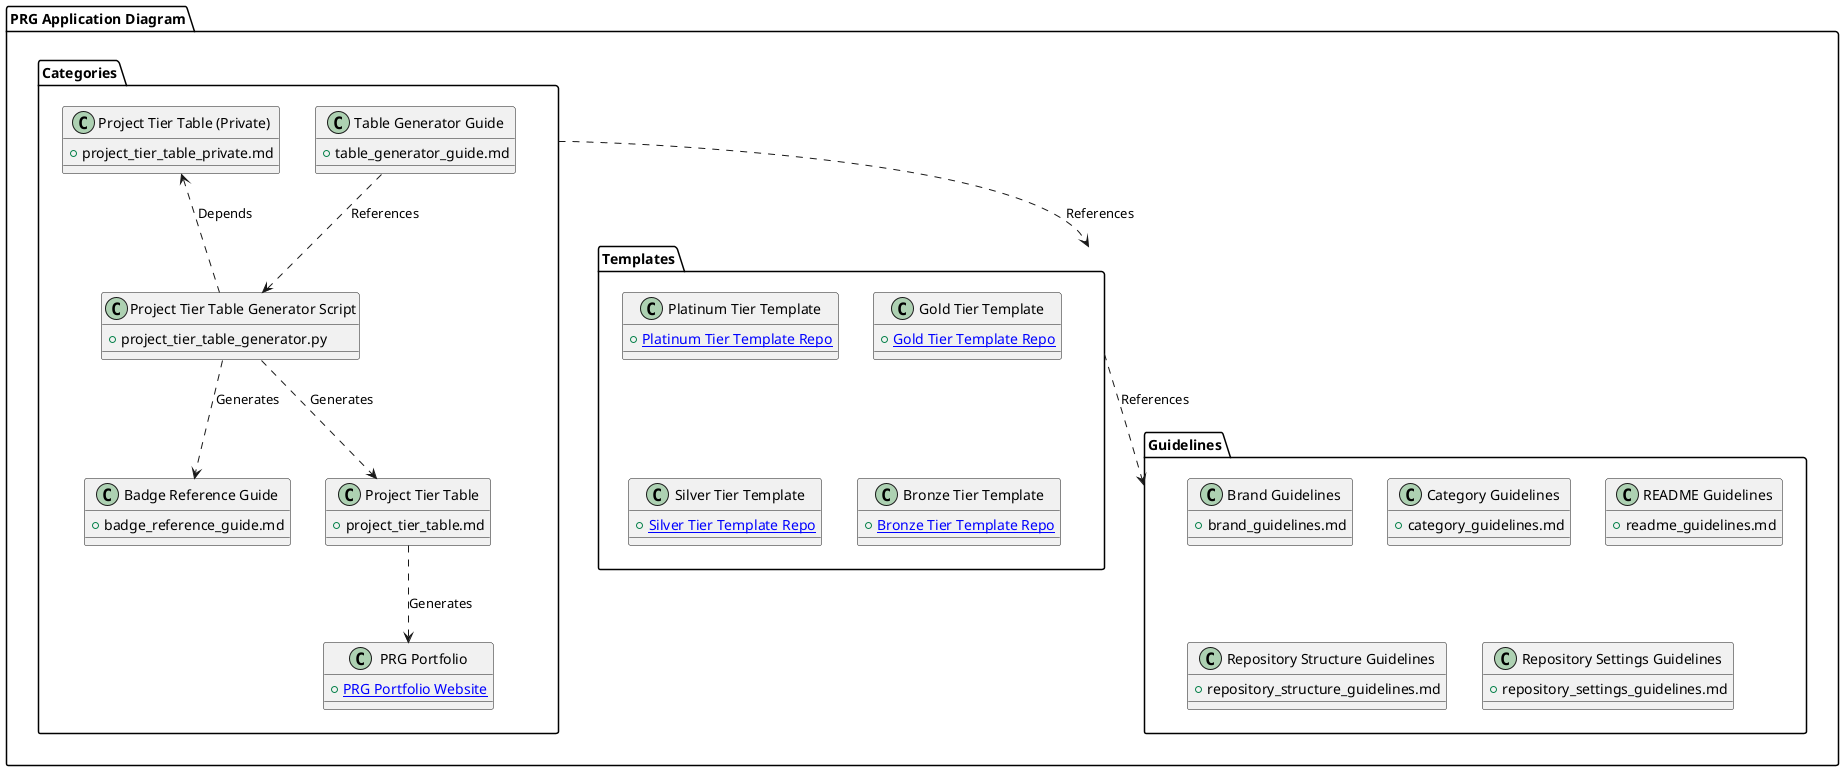 @startuml prg_package_diagram
package "PRG Application Diagram" {
    package "Categories" {
        class "Table Generator Guide" as Table_Generator_Guide {
            + table_generator_guide.md
        }
        class "Badge Reference Guide" as Badge_Reference_Guide {
            + badge_reference_guide.md
        }
        class "Project Tier Table (Private)" as Private_Project_Tier_Table {
            + project_tier_table_private.md
        }
        class "Project Tier Table" as Project_Tier_Table {
            + project_tier_table.md
        }
        class "Project Tier Table Generator Script" as Project_Tier_Table_Generator {
            + project_tier_table_generator.py
        }
        class "PRG Portfolio" as PRG_Portfolio {
            + [[https://prgportfolio PRG Portfolio Website]]
        }
    }

    package "Guidelines" {
        class "Brand Guidelines" {
            + brand_guidelines.md
        }
        class "Category Guidelines" {
            + category_guidelines.md
        }
        class "README Guidelines" {
            + readme_guidelines.md
        }
        class "Repository Structure Guidelines" {
            + repository_structure_guidelines.md
        }
        class "Repository Settings Guidelines" {
            + repository_settings_guidelines.md
        }

    }

    package "Templates" {
        class "Platinum Tier Template" {
            +[[https://github.com/scottgriv/PRG-Platinum-Tier-Template Platinum Tier Template Repo]]
        }
        class "Gold Tier Template" {
            +[[https://github.com/scottgriv/PRG-Gold-Tier-Template Gold Tier Template Repo]]
        }
        class "Silver Tier Template" {
            +[[https://github.com/scottgriv/PRG-Silver-Tier-Template Silver Tier Template Repo]]
        }
        class "Bronze Tier Template" {
            +[[https://github.com/scottgriv/PRG-Bronze-Tier-Template Bronze Tier Template Repo]]
        }
    }

    Templates ..> Guidelines : References

    Categories ..> Templates : References

    Table_Generator_Guide ..> Project_Tier_Table_Generator : References
    Project_Tier_Table_Generator ..> Badge_Reference_Guide : Generates
    Project_Tier_Table_Generator ..> Project_Tier_Table : Generates
    Private_Project_Tier_Table <.. Project_Tier_Table_Generator : Depends
    Project_Tier_Table ..> PRG_Portfolio : Generates

}

@enduml